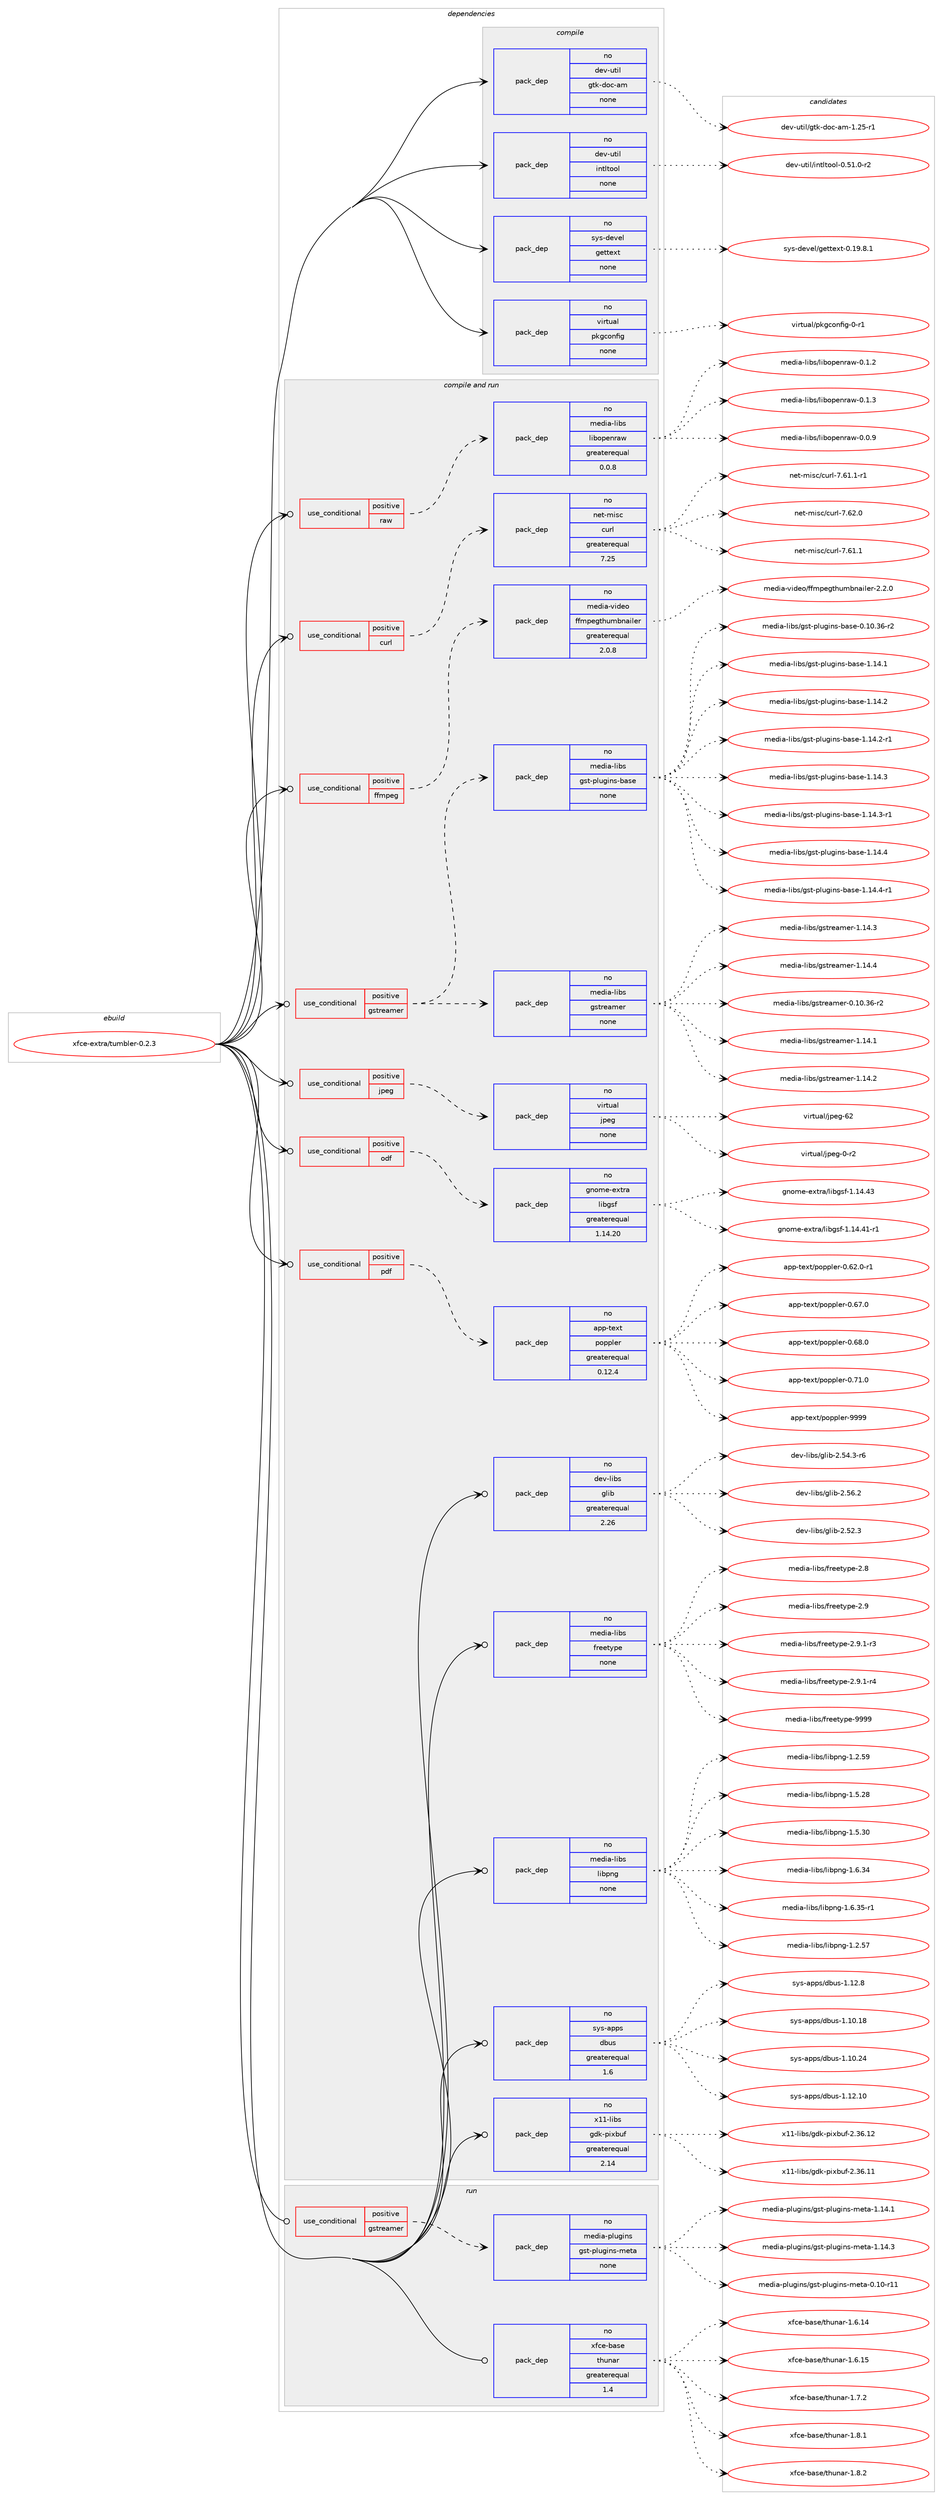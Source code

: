 digraph prolog {

# *************
# Graph options
# *************

newrank=true;
concentrate=true;
compound=true;
graph [rankdir=LR,fontname=Helvetica,fontsize=10,ranksep=1.5];#, ranksep=2.5, nodesep=0.2];
edge  [arrowhead=vee];
node  [fontname=Helvetica,fontsize=10];

# **********
# The ebuild
# **********

subgraph cluster_leftcol {
color=gray;
rank=same;
label=<<i>ebuild</i>>;
id [label="xfce-extra/tumbler-0.2.3", color=red, width=4, href="../xfce-extra/tumbler-0.2.3.svg"];
}

# ****************
# The dependencies
# ****************

subgraph cluster_midcol {
color=gray;
label=<<i>dependencies</i>>;
subgraph cluster_compile {
fillcolor="#eeeeee";
style=filled;
label=<<i>compile</i>>;
subgraph pack7446 {
dependency9360 [label=<<TABLE BORDER="0" CELLBORDER="1" CELLSPACING="0" CELLPADDING="4" WIDTH="220"><TR><TD ROWSPAN="6" CELLPADDING="30">pack_dep</TD></TR><TR><TD WIDTH="110">no</TD></TR><TR><TD>dev-util</TD></TR><TR><TD>gtk-doc-am</TD></TR><TR><TD>none</TD></TR><TR><TD></TD></TR></TABLE>>, shape=none, color=blue];
}
id:e -> dependency9360:w [weight=20,style="solid",arrowhead="vee"];
subgraph pack7447 {
dependency9361 [label=<<TABLE BORDER="0" CELLBORDER="1" CELLSPACING="0" CELLPADDING="4" WIDTH="220"><TR><TD ROWSPAN="6" CELLPADDING="30">pack_dep</TD></TR><TR><TD WIDTH="110">no</TD></TR><TR><TD>dev-util</TD></TR><TR><TD>intltool</TD></TR><TR><TD>none</TD></TR><TR><TD></TD></TR></TABLE>>, shape=none, color=blue];
}
id:e -> dependency9361:w [weight=20,style="solid",arrowhead="vee"];
subgraph pack7448 {
dependency9362 [label=<<TABLE BORDER="0" CELLBORDER="1" CELLSPACING="0" CELLPADDING="4" WIDTH="220"><TR><TD ROWSPAN="6" CELLPADDING="30">pack_dep</TD></TR><TR><TD WIDTH="110">no</TD></TR><TR><TD>sys-devel</TD></TR><TR><TD>gettext</TD></TR><TR><TD>none</TD></TR><TR><TD></TD></TR></TABLE>>, shape=none, color=blue];
}
id:e -> dependency9362:w [weight=20,style="solid",arrowhead="vee"];
subgraph pack7449 {
dependency9363 [label=<<TABLE BORDER="0" CELLBORDER="1" CELLSPACING="0" CELLPADDING="4" WIDTH="220"><TR><TD ROWSPAN="6" CELLPADDING="30">pack_dep</TD></TR><TR><TD WIDTH="110">no</TD></TR><TR><TD>virtual</TD></TR><TR><TD>pkgconfig</TD></TR><TR><TD>none</TD></TR><TR><TD></TD></TR></TABLE>>, shape=none, color=blue];
}
id:e -> dependency9363:w [weight=20,style="solid",arrowhead="vee"];
}
subgraph cluster_compileandrun {
fillcolor="#eeeeee";
style=filled;
label=<<i>compile and run</i>>;
subgraph cond1683 {
dependency9364 [label=<<TABLE BORDER="0" CELLBORDER="1" CELLSPACING="0" CELLPADDING="4"><TR><TD ROWSPAN="3" CELLPADDING="10">use_conditional</TD></TR><TR><TD>positive</TD></TR><TR><TD>curl</TD></TR></TABLE>>, shape=none, color=red];
subgraph pack7450 {
dependency9365 [label=<<TABLE BORDER="0" CELLBORDER="1" CELLSPACING="0" CELLPADDING="4" WIDTH="220"><TR><TD ROWSPAN="6" CELLPADDING="30">pack_dep</TD></TR><TR><TD WIDTH="110">no</TD></TR><TR><TD>net-misc</TD></TR><TR><TD>curl</TD></TR><TR><TD>greaterequal</TD></TR><TR><TD>7.25</TD></TR></TABLE>>, shape=none, color=blue];
}
dependency9364:e -> dependency9365:w [weight=20,style="dashed",arrowhead="vee"];
}
id:e -> dependency9364:w [weight=20,style="solid",arrowhead="odotvee"];
subgraph cond1684 {
dependency9366 [label=<<TABLE BORDER="0" CELLBORDER="1" CELLSPACING="0" CELLPADDING="4"><TR><TD ROWSPAN="3" CELLPADDING="10">use_conditional</TD></TR><TR><TD>positive</TD></TR><TR><TD>ffmpeg</TD></TR></TABLE>>, shape=none, color=red];
subgraph pack7451 {
dependency9367 [label=<<TABLE BORDER="0" CELLBORDER="1" CELLSPACING="0" CELLPADDING="4" WIDTH="220"><TR><TD ROWSPAN="6" CELLPADDING="30">pack_dep</TD></TR><TR><TD WIDTH="110">no</TD></TR><TR><TD>media-video</TD></TR><TR><TD>ffmpegthumbnailer</TD></TR><TR><TD>greaterequal</TD></TR><TR><TD>2.0.8</TD></TR></TABLE>>, shape=none, color=blue];
}
dependency9366:e -> dependency9367:w [weight=20,style="dashed",arrowhead="vee"];
}
id:e -> dependency9366:w [weight=20,style="solid",arrowhead="odotvee"];
subgraph cond1685 {
dependency9368 [label=<<TABLE BORDER="0" CELLBORDER="1" CELLSPACING="0" CELLPADDING="4"><TR><TD ROWSPAN="3" CELLPADDING="10">use_conditional</TD></TR><TR><TD>positive</TD></TR><TR><TD>gstreamer</TD></TR></TABLE>>, shape=none, color=red];
subgraph pack7452 {
dependency9369 [label=<<TABLE BORDER="0" CELLBORDER="1" CELLSPACING="0" CELLPADDING="4" WIDTH="220"><TR><TD ROWSPAN="6" CELLPADDING="30">pack_dep</TD></TR><TR><TD WIDTH="110">no</TD></TR><TR><TD>media-libs</TD></TR><TR><TD>gstreamer</TD></TR><TR><TD>none</TD></TR><TR><TD></TD></TR></TABLE>>, shape=none, color=blue];
}
dependency9368:e -> dependency9369:w [weight=20,style="dashed",arrowhead="vee"];
subgraph pack7453 {
dependency9370 [label=<<TABLE BORDER="0" CELLBORDER="1" CELLSPACING="0" CELLPADDING="4" WIDTH="220"><TR><TD ROWSPAN="6" CELLPADDING="30">pack_dep</TD></TR><TR><TD WIDTH="110">no</TD></TR><TR><TD>media-libs</TD></TR><TR><TD>gst-plugins-base</TD></TR><TR><TD>none</TD></TR><TR><TD></TD></TR></TABLE>>, shape=none, color=blue];
}
dependency9368:e -> dependency9370:w [weight=20,style="dashed",arrowhead="vee"];
}
id:e -> dependency9368:w [weight=20,style="solid",arrowhead="odotvee"];
subgraph cond1686 {
dependency9371 [label=<<TABLE BORDER="0" CELLBORDER="1" CELLSPACING="0" CELLPADDING="4"><TR><TD ROWSPAN="3" CELLPADDING="10">use_conditional</TD></TR><TR><TD>positive</TD></TR><TR><TD>jpeg</TD></TR></TABLE>>, shape=none, color=red];
subgraph pack7454 {
dependency9372 [label=<<TABLE BORDER="0" CELLBORDER="1" CELLSPACING="0" CELLPADDING="4" WIDTH="220"><TR><TD ROWSPAN="6" CELLPADDING="30">pack_dep</TD></TR><TR><TD WIDTH="110">no</TD></TR><TR><TD>virtual</TD></TR><TR><TD>jpeg</TD></TR><TR><TD>none</TD></TR><TR><TD></TD></TR></TABLE>>, shape=none, color=blue];
}
dependency9371:e -> dependency9372:w [weight=20,style="dashed",arrowhead="vee"];
}
id:e -> dependency9371:w [weight=20,style="solid",arrowhead="odotvee"];
subgraph cond1687 {
dependency9373 [label=<<TABLE BORDER="0" CELLBORDER="1" CELLSPACING="0" CELLPADDING="4"><TR><TD ROWSPAN="3" CELLPADDING="10">use_conditional</TD></TR><TR><TD>positive</TD></TR><TR><TD>odf</TD></TR></TABLE>>, shape=none, color=red];
subgraph pack7455 {
dependency9374 [label=<<TABLE BORDER="0" CELLBORDER="1" CELLSPACING="0" CELLPADDING="4" WIDTH="220"><TR><TD ROWSPAN="6" CELLPADDING="30">pack_dep</TD></TR><TR><TD WIDTH="110">no</TD></TR><TR><TD>gnome-extra</TD></TR><TR><TD>libgsf</TD></TR><TR><TD>greaterequal</TD></TR><TR><TD>1.14.20</TD></TR></TABLE>>, shape=none, color=blue];
}
dependency9373:e -> dependency9374:w [weight=20,style="dashed",arrowhead="vee"];
}
id:e -> dependency9373:w [weight=20,style="solid",arrowhead="odotvee"];
subgraph cond1688 {
dependency9375 [label=<<TABLE BORDER="0" CELLBORDER="1" CELLSPACING="0" CELLPADDING="4"><TR><TD ROWSPAN="3" CELLPADDING="10">use_conditional</TD></TR><TR><TD>positive</TD></TR><TR><TD>pdf</TD></TR></TABLE>>, shape=none, color=red];
subgraph pack7456 {
dependency9376 [label=<<TABLE BORDER="0" CELLBORDER="1" CELLSPACING="0" CELLPADDING="4" WIDTH="220"><TR><TD ROWSPAN="6" CELLPADDING="30">pack_dep</TD></TR><TR><TD WIDTH="110">no</TD></TR><TR><TD>app-text</TD></TR><TR><TD>poppler</TD></TR><TR><TD>greaterequal</TD></TR><TR><TD>0.12.4</TD></TR></TABLE>>, shape=none, color=blue];
}
dependency9375:e -> dependency9376:w [weight=20,style="dashed",arrowhead="vee"];
}
id:e -> dependency9375:w [weight=20,style="solid",arrowhead="odotvee"];
subgraph cond1689 {
dependency9377 [label=<<TABLE BORDER="0" CELLBORDER="1" CELLSPACING="0" CELLPADDING="4"><TR><TD ROWSPAN="3" CELLPADDING="10">use_conditional</TD></TR><TR><TD>positive</TD></TR><TR><TD>raw</TD></TR></TABLE>>, shape=none, color=red];
subgraph pack7457 {
dependency9378 [label=<<TABLE BORDER="0" CELLBORDER="1" CELLSPACING="0" CELLPADDING="4" WIDTH="220"><TR><TD ROWSPAN="6" CELLPADDING="30">pack_dep</TD></TR><TR><TD WIDTH="110">no</TD></TR><TR><TD>media-libs</TD></TR><TR><TD>libopenraw</TD></TR><TR><TD>greaterequal</TD></TR><TR><TD>0.0.8</TD></TR></TABLE>>, shape=none, color=blue];
}
dependency9377:e -> dependency9378:w [weight=20,style="dashed",arrowhead="vee"];
}
id:e -> dependency9377:w [weight=20,style="solid",arrowhead="odotvee"];
subgraph pack7458 {
dependency9379 [label=<<TABLE BORDER="0" CELLBORDER="1" CELLSPACING="0" CELLPADDING="4" WIDTH="220"><TR><TD ROWSPAN="6" CELLPADDING="30">pack_dep</TD></TR><TR><TD WIDTH="110">no</TD></TR><TR><TD>dev-libs</TD></TR><TR><TD>glib</TD></TR><TR><TD>greaterequal</TD></TR><TR><TD>2.26</TD></TR></TABLE>>, shape=none, color=blue];
}
id:e -> dependency9379:w [weight=20,style="solid",arrowhead="odotvee"];
subgraph pack7459 {
dependency9380 [label=<<TABLE BORDER="0" CELLBORDER="1" CELLSPACING="0" CELLPADDING="4" WIDTH="220"><TR><TD ROWSPAN="6" CELLPADDING="30">pack_dep</TD></TR><TR><TD WIDTH="110">no</TD></TR><TR><TD>media-libs</TD></TR><TR><TD>freetype</TD></TR><TR><TD>none</TD></TR><TR><TD></TD></TR></TABLE>>, shape=none, color=blue];
}
id:e -> dependency9380:w [weight=20,style="solid",arrowhead="odotvee"];
subgraph pack7460 {
dependency9381 [label=<<TABLE BORDER="0" CELLBORDER="1" CELLSPACING="0" CELLPADDING="4" WIDTH="220"><TR><TD ROWSPAN="6" CELLPADDING="30">pack_dep</TD></TR><TR><TD WIDTH="110">no</TD></TR><TR><TD>media-libs</TD></TR><TR><TD>libpng</TD></TR><TR><TD>none</TD></TR><TR><TD></TD></TR></TABLE>>, shape=none, color=blue];
}
id:e -> dependency9381:w [weight=20,style="solid",arrowhead="odotvee"];
subgraph pack7461 {
dependency9382 [label=<<TABLE BORDER="0" CELLBORDER="1" CELLSPACING="0" CELLPADDING="4" WIDTH="220"><TR><TD ROWSPAN="6" CELLPADDING="30">pack_dep</TD></TR><TR><TD WIDTH="110">no</TD></TR><TR><TD>sys-apps</TD></TR><TR><TD>dbus</TD></TR><TR><TD>greaterequal</TD></TR><TR><TD>1.6</TD></TR></TABLE>>, shape=none, color=blue];
}
id:e -> dependency9382:w [weight=20,style="solid",arrowhead="odotvee"];
subgraph pack7462 {
dependency9383 [label=<<TABLE BORDER="0" CELLBORDER="1" CELLSPACING="0" CELLPADDING="4" WIDTH="220"><TR><TD ROWSPAN="6" CELLPADDING="30">pack_dep</TD></TR><TR><TD WIDTH="110">no</TD></TR><TR><TD>x11-libs</TD></TR><TR><TD>gdk-pixbuf</TD></TR><TR><TD>greaterequal</TD></TR><TR><TD>2.14</TD></TR></TABLE>>, shape=none, color=blue];
}
id:e -> dependency9383:w [weight=20,style="solid",arrowhead="odotvee"];
}
subgraph cluster_run {
fillcolor="#eeeeee";
style=filled;
label=<<i>run</i>>;
subgraph cond1690 {
dependency9384 [label=<<TABLE BORDER="0" CELLBORDER="1" CELLSPACING="0" CELLPADDING="4"><TR><TD ROWSPAN="3" CELLPADDING="10">use_conditional</TD></TR><TR><TD>positive</TD></TR><TR><TD>gstreamer</TD></TR></TABLE>>, shape=none, color=red];
subgraph pack7463 {
dependency9385 [label=<<TABLE BORDER="0" CELLBORDER="1" CELLSPACING="0" CELLPADDING="4" WIDTH="220"><TR><TD ROWSPAN="6" CELLPADDING="30">pack_dep</TD></TR><TR><TD WIDTH="110">no</TD></TR><TR><TD>media-plugins</TD></TR><TR><TD>gst-plugins-meta</TD></TR><TR><TD>none</TD></TR><TR><TD></TD></TR></TABLE>>, shape=none, color=blue];
}
dependency9384:e -> dependency9385:w [weight=20,style="dashed",arrowhead="vee"];
}
id:e -> dependency9384:w [weight=20,style="solid",arrowhead="odot"];
subgraph pack7464 {
dependency9386 [label=<<TABLE BORDER="0" CELLBORDER="1" CELLSPACING="0" CELLPADDING="4" WIDTH="220"><TR><TD ROWSPAN="6" CELLPADDING="30">pack_dep</TD></TR><TR><TD WIDTH="110">no</TD></TR><TR><TD>xfce-base</TD></TR><TR><TD>thunar</TD></TR><TR><TD>greaterequal</TD></TR><TR><TD>1.4</TD></TR></TABLE>>, shape=none, color=blue];
}
id:e -> dependency9386:w [weight=20,style="solid",arrowhead="odot"];
}
}

# **************
# The candidates
# **************

subgraph cluster_choices {
rank=same;
color=gray;
label=<<i>candidates</i>>;

subgraph choice7446 {
color=black;
nodesep=1;
choice10010111845117116105108471031161074510011199459710945494650534511449 [label="dev-util/gtk-doc-am-1.25-r1", color=red, width=4,href="../dev-util/gtk-doc-am-1.25-r1.svg"];
dependency9360:e -> choice10010111845117116105108471031161074510011199459710945494650534511449:w [style=dotted,weight="100"];
}
subgraph choice7447 {
color=black;
nodesep=1;
choice1001011184511711610510847105110116108116111111108454846534946484511450 [label="dev-util/intltool-0.51.0-r2", color=red, width=4,href="../dev-util/intltool-0.51.0-r2.svg"];
dependency9361:e -> choice1001011184511711610510847105110116108116111111108454846534946484511450:w [style=dotted,weight="100"];
}
subgraph choice7448 {
color=black;
nodesep=1;
choice1151211154510010111810110847103101116116101120116454846495746564649 [label="sys-devel/gettext-0.19.8.1", color=red, width=4,href="../sys-devel/gettext-0.19.8.1.svg"];
dependency9362:e -> choice1151211154510010111810110847103101116116101120116454846495746564649:w [style=dotted,weight="100"];
}
subgraph choice7449 {
color=black;
nodesep=1;
choice11810511411611797108471121071039911111010210510345484511449 [label="virtual/pkgconfig-0-r1", color=red, width=4,href="../virtual/pkgconfig-0-r1.svg"];
dependency9363:e -> choice11810511411611797108471121071039911111010210510345484511449:w [style=dotted,weight="100"];
}
subgraph choice7450 {
color=black;
nodesep=1;
choice1101011164510910511599479911711410845554654494649 [label="net-misc/curl-7.61.1", color=red, width=4,href="../net-misc/curl-7.61.1.svg"];
choice11010111645109105115994799117114108455546544946494511449 [label="net-misc/curl-7.61.1-r1", color=red, width=4,href="../net-misc/curl-7.61.1-r1.svg"];
choice1101011164510910511599479911711410845554654504648 [label="net-misc/curl-7.62.0", color=red, width=4,href="../net-misc/curl-7.62.0.svg"];
dependency9365:e -> choice1101011164510910511599479911711410845554654494649:w [style=dotted,weight="100"];
dependency9365:e -> choice11010111645109105115994799117114108455546544946494511449:w [style=dotted,weight="100"];
dependency9365:e -> choice1101011164510910511599479911711410845554654504648:w [style=dotted,weight="100"];
}
subgraph choice7451 {
color=black;
nodesep=1;
choice1091011001059745118105100101111471021021091121011031161041171099811097105108101114455046504648 [label="media-video/ffmpegthumbnailer-2.2.0", color=red, width=4,href="../media-video/ffmpegthumbnailer-2.2.0.svg"];
dependency9367:e -> choice1091011001059745118105100101111471021021091121011031161041171099811097105108101114455046504648:w [style=dotted,weight="100"];
}
subgraph choice7452 {
color=black;
nodesep=1;
choice109101100105974510810598115471031151161141019710910111445484649484651544511450 [label="media-libs/gstreamer-0.10.36-r2", color=red, width=4,href="../media-libs/gstreamer-0.10.36-r2.svg"];
choice109101100105974510810598115471031151161141019710910111445494649524649 [label="media-libs/gstreamer-1.14.1", color=red, width=4,href="../media-libs/gstreamer-1.14.1.svg"];
choice109101100105974510810598115471031151161141019710910111445494649524650 [label="media-libs/gstreamer-1.14.2", color=red, width=4,href="../media-libs/gstreamer-1.14.2.svg"];
choice109101100105974510810598115471031151161141019710910111445494649524651 [label="media-libs/gstreamer-1.14.3", color=red, width=4,href="../media-libs/gstreamer-1.14.3.svg"];
choice109101100105974510810598115471031151161141019710910111445494649524652 [label="media-libs/gstreamer-1.14.4", color=red, width=4,href="../media-libs/gstreamer-1.14.4.svg"];
dependency9369:e -> choice109101100105974510810598115471031151161141019710910111445484649484651544511450:w [style=dotted,weight="100"];
dependency9369:e -> choice109101100105974510810598115471031151161141019710910111445494649524649:w [style=dotted,weight="100"];
dependency9369:e -> choice109101100105974510810598115471031151161141019710910111445494649524650:w [style=dotted,weight="100"];
dependency9369:e -> choice109101100105974510810598115471031151161141019710910111445494649524651:w [style=dotted,weight="100"];
dependency9369:e -> choice109101100105974510810598115471031151161141019710910111445494649524652:w [style=dotted,weight="100"];
}
subgraph choice7453 {
color=black;
nodesep=1;
choice109101100105974510810598115471031151164511210811710310511011545989711510145484649484651544511450 [label="media-libs/gst-plugins-base-0.10.36-r2", color=red, width=4,href="../media-libs/gst-plugins-base-0.10.36-r2.svg"];
choice109101100105974510810598115471031151164511210811710310511011545989711510145494649524649 [label="media-libs/gst-plugins-base-1.14.1", color=red, width=4,href="../media-libs/gst-plugins-base-1.14.1.svg"];
choice109101100105974510810598115471031151164511210811710310511011545989711510145494649524650 [label="media-libs/gst-plugins-base-1.14.2", color=red, width=4,href="../media-libs/gst-plugins-base-1.14.2.svg"];
choice1091011001059745108105981154710311511645112108117103105110115459897115101454946495246504511449 [label="media-libs/gst-plugins-base-1.14.2-r1", color=red, width=4,href="../media-libs/gst-plugins-base-1.14.2-r1.svg"];
choice109101100105974510810598115471031151164511210811710310511011545989711510145494649524651 [label="media-libs/gst-plugins-base-1.14.3", color=red, width=4,href="../media-libs/gst-plugins-base-1.14.3.svg"];
choice1091011001059745108105981154710311511645112108117103105110115459897115101454946495246514511449 [label="media-libs/gst-plugins-base-1.14.3-r1", color=red, width=4,href="../media-libs/gst-plugins-base-1.14.3-r1.svg"];
choice109101100105974510810598115471031151164511210811710310511011545989711510145494649524652 [label="media-libs/gst-plugins-base-1.14.4", color=red, width=4,href="../media-libs/gst-plugins-base-1.14.4.svg"];
choice1091011001059745108105981154710311511645112108117103105110115459897115101454946495246524511449 [label="media-libs/gst-plugins-base-1.14.4-r1", color=red, width=4,href="../media-libs/gst-plugins-base-1.14.4-r1.svg"];
dependency9370:e -> choice109101100105974510810598115471031151164511210811710310511011545989711510145484649484651544511450:w [style=dotted,weight="100"];
dependency9370:e -> choice109101100105974510810598115471031151164511210811710310511011545989711510145494649524649:w [style=dotted,weight="100"];
dependency9370:e -> choice109101100105974510810598115471031151164511210811710310511011545989711510145494649524650:w [style=dotted,weight="100"];
dependency9370:e -> choice1091011001059745108105981154710311511645112108117103105110115459897115101454946495246504511449:w [style=dotted,weight="100"];
dependency9370:e -> choice109101100105974510810598115471031151164511210811710310511011545989711510145494649524651:w [style=dotted,weight="100"];
dependency9370:e -> choice1091011001059745108105981154710311511645112108117103105110115459897115101454946495246514511449:w [style=dotted,weight="100"];
dependency9370:e -> choice109101100105974510810598115471031151164511210811710310511011545989711510145494649524652:w [style=dotted,weight="100"];
dependency9370:e -> choice1091011001059745108105981154710311511645112108117103105110115459897115101454946495246524511449:w [style=dotted,weight="100"];
}
subgraph choice7454 {
color=black;
nodesep=1;
choice118105114116117971084710611210110345484511450 [label="virtual/jpeg-0-r2", color=red, width=4,href="../virtual/jpeg-0-r2.svg"];
choice1181051141161179710847106112101103455450 [label="virtual/jpeg-62", color=red, width=4,href="../virtual/jpeg-62.svg"];
dependency9372:e -> choice118105114116117971084710611210110345484511450:w [style=dotted,weight="100"];
dependency9372:e -> choice1181051141161179710847106112101103455450:w [style=dotted,weight="100"];
}
subgraph choice7455 {
color=black;
nodesep=1;
choice1031101111091014510112011611497471081059810311510245494649524652494511449 [label="gnome-extra/libgsf-1.14.41-r1", color=red, width=4,href="../gnome-extra/libgsf-1.14.41-r1.svg"];
choice103110111109101451011201161149747108105981031151024549464952465251 [label="gnome-extra/libgsf-1.14.43", color=red, width=4,href="../gnome-extra/libgsf-1.14.43.svg"];
dependency9374:e -> choice1031101111091014510112011611497471081059810311510245494649524652494511449:w [style=dotted,weight="100"];
dependency9374:e -> choice103110111109101451011201161149747108105981031151024549464952465251:w [style=dotted,weight="100"];
}
subgraph choice7456 {
color=black;
nodesep=1;
choice971121124511610112011647112111112112108101114454846545046484511449 [label="app-text/poppler-0.62.0-r1", color=red, width=4,href="../app-text/poppler-0.62.0-r1.svg"];
choice97112112451161011201164711211111211210810111445484654554648 [label="app-text/poppler-0.67.0", color=red, width=4,href="../app-text/poppler-0.67.0.svg"];
choice97112112451161011201164711211111211210810111445484654564648 [label="app-text/poppler-0.68.0", color=red, width=4,href="../app-text/poppler-0.68.0.svg"];
choice97112112451161011201164711211111211210810111445484655494648 [label="app-text/poppler-0.71.0", color=red, width=4,href="../app-text/poppler-0.71.0.svg"];
choice9711211245116101120116471121111121121081011144557575757 [label="app-text/poppler-9999", color=red, width=4,href="../app-text/poppler-9999.svg"];
dependency9376:e -> choice971121124511610112011647112111112112108101114454846545046484511449:w [style=dotted,weight="100"];
dependency9376:e -> choice97112112451161011201164711211111211210810111445484654554648:w [style=dotted,weight="100"];
dependency9376:e -> choice97112112451161011201164711211111211210810111445484654564648:w [style=dotted,weight="100"];
dependency9376:e -> choice97112112451161011201164711211111211210810111445484655494648:w [style=dotted,weight="100"];
dependency9376:e -> choice9711211245116101120116471121111121121081011144557575757:w [style=dotted,weight="100"];
}
subgraph choice7457 {
color=black;
nodesep=1;
choice109101100105974510810598115471081059811111210111011497119454846484657 [label="media-libs/libopenraw-0.0.9", color=red, width=4,href="../media-libs/libopenraw-0.0.9.svg"];
choice109101100105974510810598115471081059811111210111011497119454846494650 [label="media-libs/libopenraw-0.1.2", color=red, width=4,href="../media-libs/libopenraw-0.1.2.svg"];
choice109101100105974510810598115471081059811111210111011497119454846494651 [label="media-libs/libopenraw-0.1.3", color=red, width=4,href="../media-libs/libopenraw-0.1.3.svg"];
dependency9378:e -> choice109101100105974510810598115471081059811111210111011497119454846484657:w [style=dotted,weight="100"];
dependency9378:e -> choice109101100105974510810598115471081059811111210111011497119454846494650:w [style=dotted,weight="100"];
dependency9378:e -> choice109101100105974510810598115471081059811111210111011497119454846494651:w [style=dotted,weight="100"];
}
subgraph choice7458 {
color=black;
nodesep=1;
choice1001011184510810598115471031081059845504653504651 [label="dev-libs/glib-2.52.3", color=red, width=4,href="../dev-libs/glib-2.52.3.svg"];
choice10010111845108105981154710310810598455046535246514511454 [label="dev-libs/glib-2.54.3-r6", color=red, width=4,href="../dev-libs/glib-2.54.3-r6.svg"];
choice1001011184510810598115471031081059845504653544650 [label="dev-libs/glib-2.56.2", color=red, width=4,href="../dev-libs/glib-2.56.2.svg"];
dependency9379:e -> choice1001011184510810598115471031081059845504653504651:w [style=dotted,weight="100"];
dependency9379:e -> choice10010111845108105981154710310810598455046535246514511454:w [style=dotted,weight="100"];
dependency9379:e -> choice1001011184510810598115471031081059845504653544650:w [style=dotted,weight="100"];
}
subgraph choice7459 {
color=black;
nodesep=1;
choice1091011001059745108105981154710211410110111612111210145504656 [label="media-libs/freetype-2.8", color=red, width=4,href="../media-libs/freetype-2.8.svg"];
choice1091011001059745108105981154710211410110111612111210145504657 [label="media-libs/freetype-2.9", color=red, width=4,href="../media-libs/freetype-2.9.svg"];
choice109101100105974510810598115471021141011011161211121014550465746494511451 [label="media-libs/freetype-2.9.1-r3", color=red, width=4,href="../media-libs/freetype-2.9.1-r3.svg"];
choice109101100105974510810598115471021141011011161211121014550465746494511452 [label="media-libs/freetype-2.9.1-r4", color=red, width=4,href="../media-libs/freetype-2.9.1-r4.svg"];
choice109101100105974510810598115471021141011011161211121014557575757 [label="media-libs/freetype-9999", color=red, width=4,href="../media-libs/freetype-9999.svg"];
dependency9380:e -> choice1091011001059745108105981154710211410110111612111210145504656:w [style=dotted,weight="100"];
dependency9380:e -> choice1091011001059745108105981154710211410110111612111210145504657:w [style=dotted,weight="100"];
dependency9380:e -> choice109101100105974510810598115471021141011011161211121014550465746494511451:w [style=dotted,weight="100"];
dependency9380:e -> choice109101100105974510810598115471021141011011161211121014550465746494511452:w [style=dotted,weight="100"];
dependency9380:e -> choice109101100105974510810598115471021141011011161211121014557575757:w [style=dotted,weight="100"];
}
subgraph choice7460 {
color=black;
nodesep=1;
choice109101100105974510810598115471081059811211010345494650465355 [label="media-libs/libpng-1.2.57", color=red, width=4,href="../media-libs/libpng-1.2.57.svg"];
choice109101100105974510810598115471081059811211010345494650465357 [label="media-libs/libpng-1.2.59", color=red, width=4,href="../media-libs/libpng-1.2.59.svg"];
choice109101100105974510810598115471081059811211010345494653465056 [label="media-libs/libpng-1.5.28", color=red, width=4,href="../media-libs/libpng-1.5.28.svg"];
choice109101100105974510810598115471081059811211010345494653465148 [label="media-libs/libpng-1.5.30", color=red, width=4,href="../media-libs/libpng-1.5.30.svg"];
choice109101100105974510810598115471081059811211010345494654465152 [label="media-libs/libpng-1.6.34", color=red, width=4,href="../media-libs/libpng-1.6.34.svg"];
choice1091011001059745108105981154710810598112110103454946544651534511449 [label="media-libs/libpng-1.6.35-r1", color=red, width=4,href="../media-libs/libpng-1.6.35-r1.svg"];
dependency9381:e -> choice109101100105974510810598115471081059811211010345494650465355:w [style=dotted,weight="100"];
dependency9381:e -> choice109101100105974510810598115471081059811211010345494650465357:w [style=dotted,weight="100"];
dependency9381:e -> choice109101100105974510810598115471081059811211010345494653465056:w [style=dotted,weight="100"];
dependency9381:e -> choice109101100105974510810598115471081059811211010345494653465148:w [style=dotted,weight="100"];
dependency9381:e -> choice109101100105974510810598115471081059811211010345494654465152:w [style=dotted,weight="100"];
dependency9381:e -> choice1091011001059745108105981154710810598112110103454946544651534511449:w [style=dotted,weight="100"];
}
subgraph choice7461 {
color=black;
nodesep=1;
choice115121115459711211211547100981171154549464948464956 [label="sys-apps/dbus-1.10.18", color=red, width=4,href="../sys-apps/dbus-1.10.18.svg"];
choice115121115459711211211547100981171154549464948465052 [label="sys-apps/dbus-1.10.24", color=red, width=4,href="../sys-apps/dbus-1.10.24.svg"];
choice115121115459711211211547100981171154549464950464948 [label="sys-apps/dbus-1.12.10", color=red, width=4,href="../sys-apps/dbus-1.12.10.svg"];
choice1151211154597112112115471009811711545494649504656 [label="sys-apps/dbus-1.12.8", color=red, width=4,href="../sys-apps/dbus-1.12.8.svg"];
dependency9382:e -> choice115121115459711211211547100981171154549464948464956:w [style=dotted,weight="100"];
dependency9382:e -> choice115121115459711211211547100981171154549464948465052:w [style=dotted,weight="100"];
dependency9382:e -> choice115121115459711211211547100981171154549464950464948:w [style=dotted,weight="100"];
dependency9382:e -> choice1151211154597112112115471009811711545494649504656:w [style=dotted,weight="100"];
}
subgraph choice7462 {
color=black;
nodesep=1;
choice120494945108105981154710310010745112105120981171024550465154464949 [label="x11-libs/gdk-pixbuf-2.36.11", color=red, width=4,href="../x11-libs/gdk-pixbuf-2.36.11.svg"];
choice120494945108105981154710310010745112105120981171024550465154464950 [label="x11-libs/gdk-pixbuf-2.36.12", color=red, width=4,href="../x11-libs/gdk-pixbuf-2.36.12.svg"];
dependency9383:e -> choice120494945108105981154710310010745112105120981171024550465154464949:w [style=dotted,weight="100"];
dependency9383:e -> choice120494945108105981154710310010745112105120981171024550465154464950:w [style=dotted,weight="100"];
}
subgraph choice7463 {
color=black;
nodesep=1;
choice1091011001059745112108117103105110115471031151164511210811710310511011545109101116974548464948451144949 [label="media-plugins/gst-plugins-meta-0.10-r11", color=red, width=4,href="../media-plugins/gst-plugins-meta-0.10-r11.svg"];
choice10910110010597451121081171031051101154710311511645112108117103105110115451091011169745494649524649 [label="media-plugins/gst-plugins-meta-1.14.1", color=red, width=4,href="../media-plugins/gst-plugins-meta-1.14.1.svg"];
choice10910110010597451121081171031051101154710311511645112108117103105110115451091011169745494649524651 [label="media-plugins/gst-plugins-meta-1.14.3", color=red, width=4,href="../media-plugins/gst-plugins-meta-1.14.3.svg"];
dependency9385:e -> choice1091011001059745112108117103105110115471031151164511210811710310511011545109101116974548464948451144949:w [style=dotted,weight="100"];
dependency9385:e -> choice10910110010597451121081171031051101154710311511645112108117103105110115451091011169745494649524649:w [style=dotted,weight="100"];
dependency9385:e -> choice10910110010597451121081171031051101154710311511645112108117103105110115451091011169745494649524651:w [style=dotted,weight="100"];
}
subgraph choice7464 {
color=black;
nodesep=1;
choice12010299101459897115101471161041171109711445494654464952 [label="xfce-base/thunar-1.6.14", color=red, width=4,href="../xfce-base/thunar-1.6.14.svg"];
choice12010299101459897115101471161041171109711445494654464953 [label="xfce-base/thunar-1.6.15", color=red, width=4,href="../xfce-base/thunar-1.6.15.svg"];
choice120102991014598971151014711610411711097114454946554650 [label="xfce-base/thunar-1.7.2", color=red, width=4,href="../xfce-base/thunar-1.7.2.svg"];
choice120102991014598971151014711610411711097114454946564649 [label="xfce-base/thunar-1.8.1", color=red, width=4,href="../xfce-base/thunar-1.8.1.svg"];
choice120102991014598971151014711610411711097114454946564650 [label="xfce-base/thunar-1.8.2", color=red, width=4,href="../xfce-base/thunar-1.8.2.svg"];
dependency9386:e -> choice12010299101459897115101471161041171109711445494654464952:w [style=dotted,weight="100"];
dependency9386:e -> choice12010299101459897115101471161041171109711445494654464953:w [style=dotted,weight="100"];
dependency9386:e -> choice120102991014598971151014711610411711097114454946554650:w [style=dotted,weight="100"];
dependency9386:e -> choice120102991014598971151014711610411711097114454946564649:w [style=dotted,weight="100"];
dependency9386:e -> choice120102991014598971151014711610411711097114454946564650:w [style=dotted,weight="100"];
}
}

}
